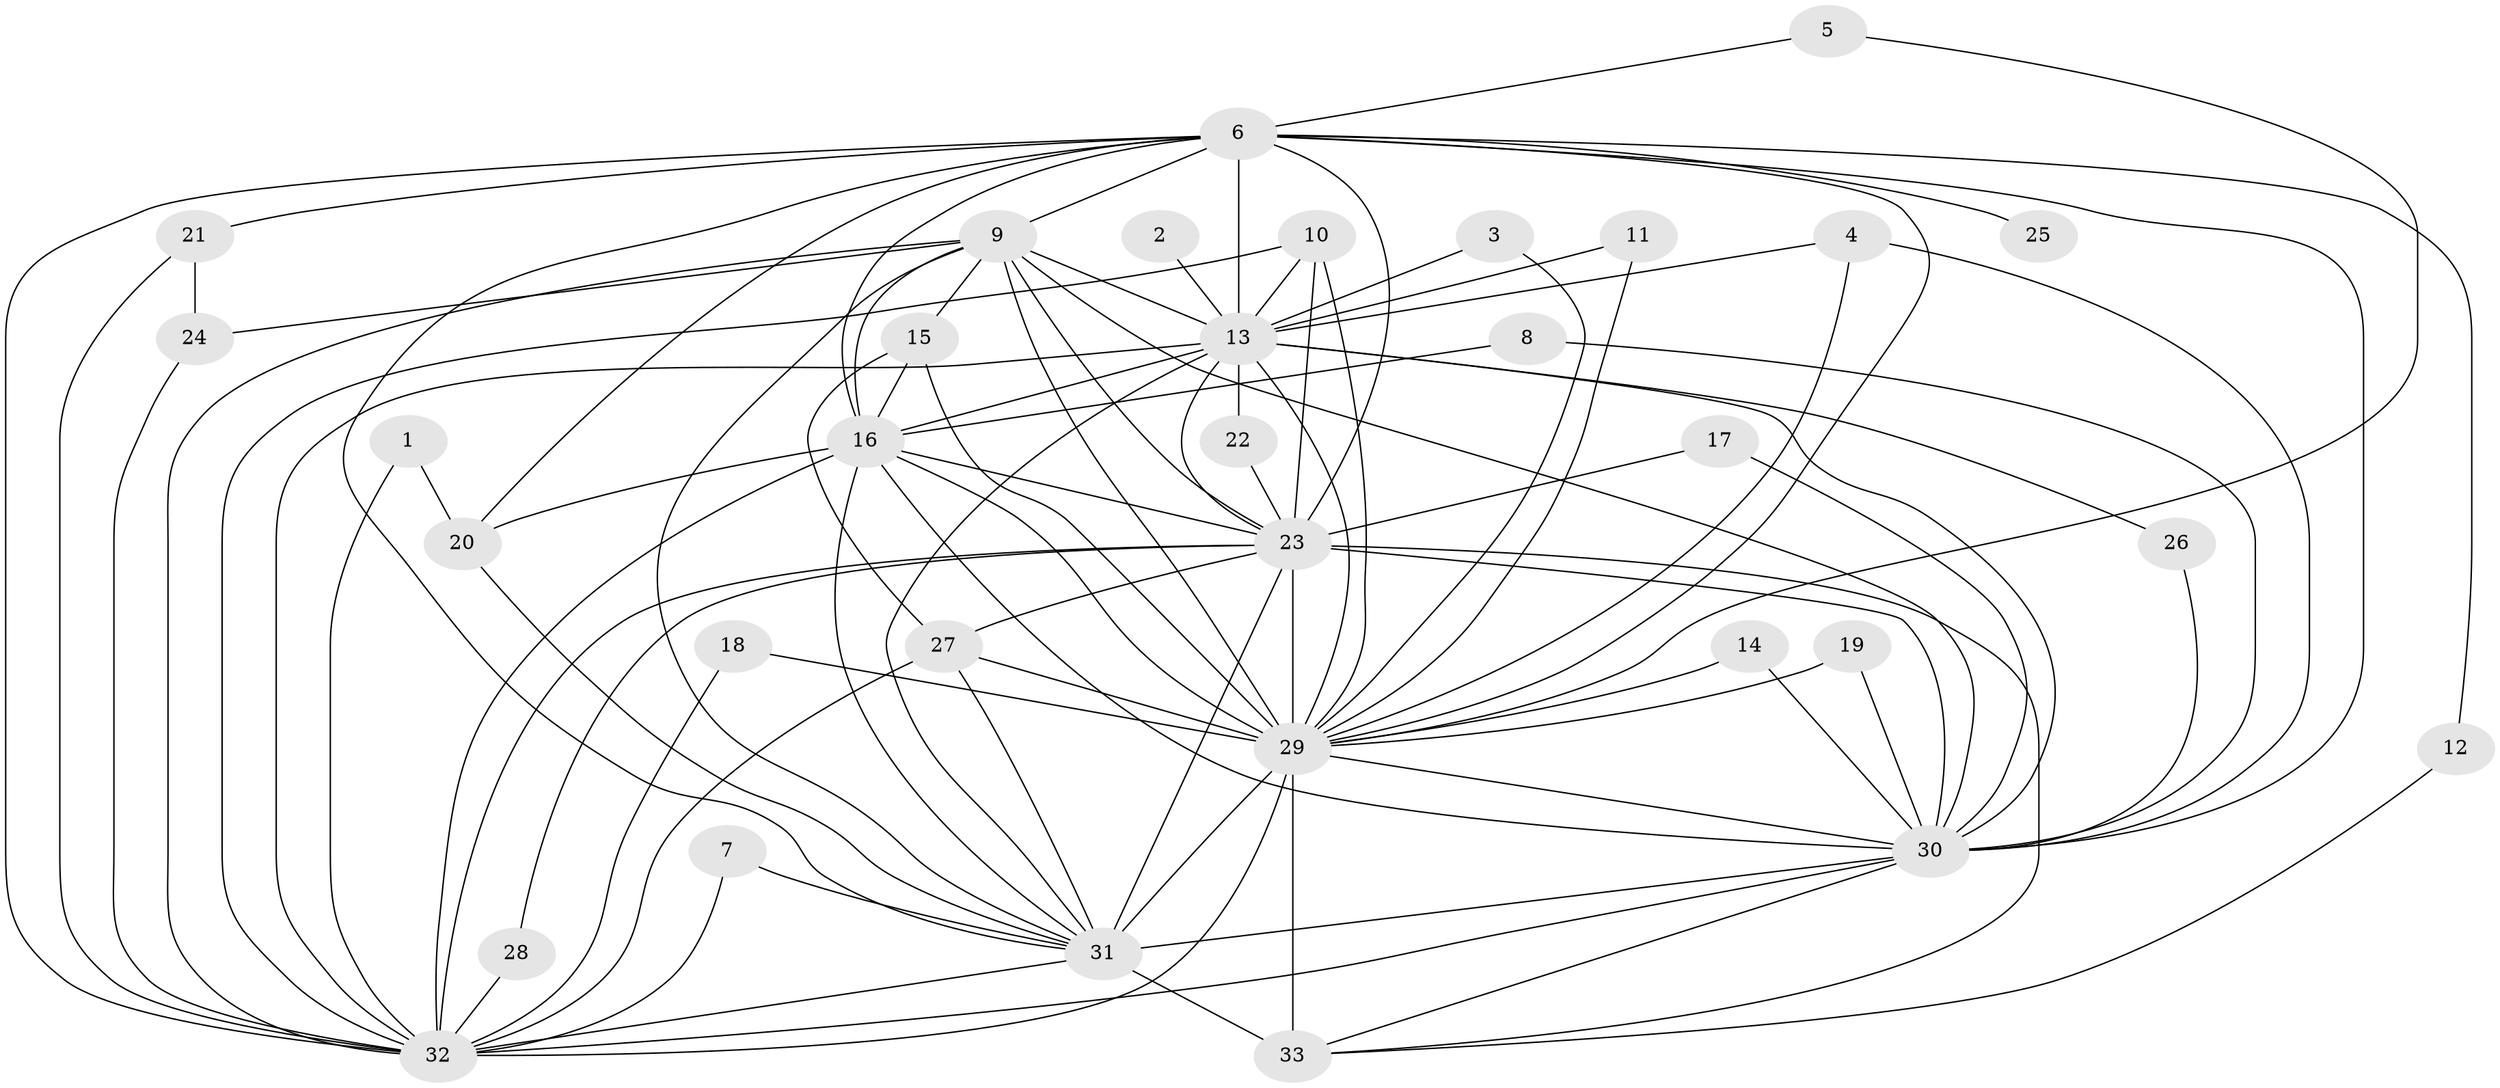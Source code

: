 // original degree distribution, {16: 0.06060606060606061, 18: 0.045454545454545456, 17: 0.015151515151515152, 13: 0.015151515151515152, 20: 0.015151515151515152, 8: 0.015151515151515152, 4: 0.07575757575757576, 3: 0.13636363636363635, 5: 0.045454545454545456, 2: 0.5757575757575758}
// Generated by graph-tools (version 1.1) at 2025/49/03/09/25 03:49:28]
// undirected, 33 vertices, 93 edges
graph export_dot {
graph [start="1"]
  node [color=gray90,style=filled];
  1;
  2;
  3;
  4;
  5;
  6;
  7;
  8;
  9;
  10;
  11;
  12;
  13;
  14;
  15;
  16;
  17;
  18;
  19;
  20;
  21;
  22;
  23;
  24;
  25;
  26;
  27;
  28;
  29;
  30;
  31;
  32;
  33;
  1 -- 20 [weight=1.0];
  1 -- 32 [weight=1.0];
  2 -- 13 [weight=2.0];
  3 -- 13 [weight=1.0];
  3 -- 29 [weight=1.0];
  4 -- 13 [weight=1.0];
  4 -- 29 [weight=1.0];
  4 -- 30 [weight=1.0];
  5 -- 6 [weight=1.0];
  5 -- 29 [weight=1.0];
  6 -- 9 [weight=1.0];
  6 -- 12 [weight=1.0];
  6 -- 13 [weight=2.0];
  6 -- 16 [weight=2.0];
  6 -- 20 [weight=1.0];
  6 -- 21 [weight=1.0];
  6 -- 23 [weight=1.0];
  6 -- 25 [weight=1.0];
  6 -- 29 [weight=2.0];
  6 -- 30 [weight=2.0];
  6 -- 31 [weight=1.0];
  6 -- 32 [weight=1.0];
  7 -- 31 [weight=1.0];
  7 -- 32 [weight=1.0];
  8 -- 16 [weight=1.0];
  8 -- 30 [weight=1.0];
  9 -- 13 [weight=2.0];
  9 -- 15 [weight=1.0];
  9 -- 16 [weight=2.0];
  9 -- 23 [weight=1.0];
  9 -- 24 [weight=1.0];
  9 -- 29 [weight=2.0];
  9 -- 30 [weight=2.0];
  9 -- 31 [weight=1.0];
  9 -- 32 [weight=1.0];
  10 -- 13 [weight=1.0];
  10 -- 23 [weight=1.0];
  10 -- 29 [weight=1.0];
  10 -- 32 [weight=1.0];
  11 -- 13 [weight=1.0];
  11 -- 29 [weight=1.0];
  12 -- 33 [weight=1.0];
  13 -- 16 [weight=2.0];
  13 -- 22 [weight=1.0];
  13 -- 23 [weight=2.0];
  13 -- 26 [weight=1.0];
  13 -- 29 [weight=2.0];
  13 -- 30 [weight=1.0];
  13 -- 31 [weight=1.0];
  13 -- 32 [weight=2.0];
  14 -- 29 [weight=1.0];
  14 -- 30 [weight=1.0];
  15 -- 16 [weight=1.0];
  15 -- 27 [weight=1.0];
  15 -- 29 [weight=1.0];
  16 -- 20 [weight=1.0];
  16 -- 23 [weight=1.0];
  16 -- 29 [weight=3.0];
  16 -- 30 [weight=1.0];
  16 -- 31 [weight=1.0];
  16 -- 32 [weight=1.0];
  17 -- 23 [weight=1.0];
  17 -- 30 [weight=1.0];
  18 -- 29 [weight=1.0];
  18 -- 32 [weight=1.0];
  19 -- 29 [weight=1.0];
  19 -- 30 [weight=1.0];
  20 -- 31 [weight=1.0];
  21 -- 24 [weight=1.0];
  21 -- 32 [weight=1.0];
  22 -- 23 [weight=1.0];
  23 -- 27 [weight=1.0];
  23 -- 28 [weight=1.0];
  23 -- 29 [weight=3.0];
  23 -- 30 [weight=1.0];
  23 -- 31 [weight=1.0];
  23 -- 32 [weight=1.0];
  23 -- 33 [weight=1.0];
  24 -- 32 [weight=1.0];
  26 -- 30 [weight=1.0];
  27 -- 29 [weight=1.0];
  27 -- 31 [weight=1.0];
  27 -- 32 [weight=2.0];
  28 -- 32 [weight=1.0];
  29 -- 30 [weight=2.0];
  29 -- 31 [weight=2.0];
  29 -- 32 [weight=2.0];
  29 -- 33 [weight=1.0];
  30 -- 31 [weight=2.0];
  30 -- 32 [weight=1.0];
  30 -- 33 [weight=1.0];
  31 -- 32 [weight=1.0];
  31 -- 33 [weight=3.0];
}
